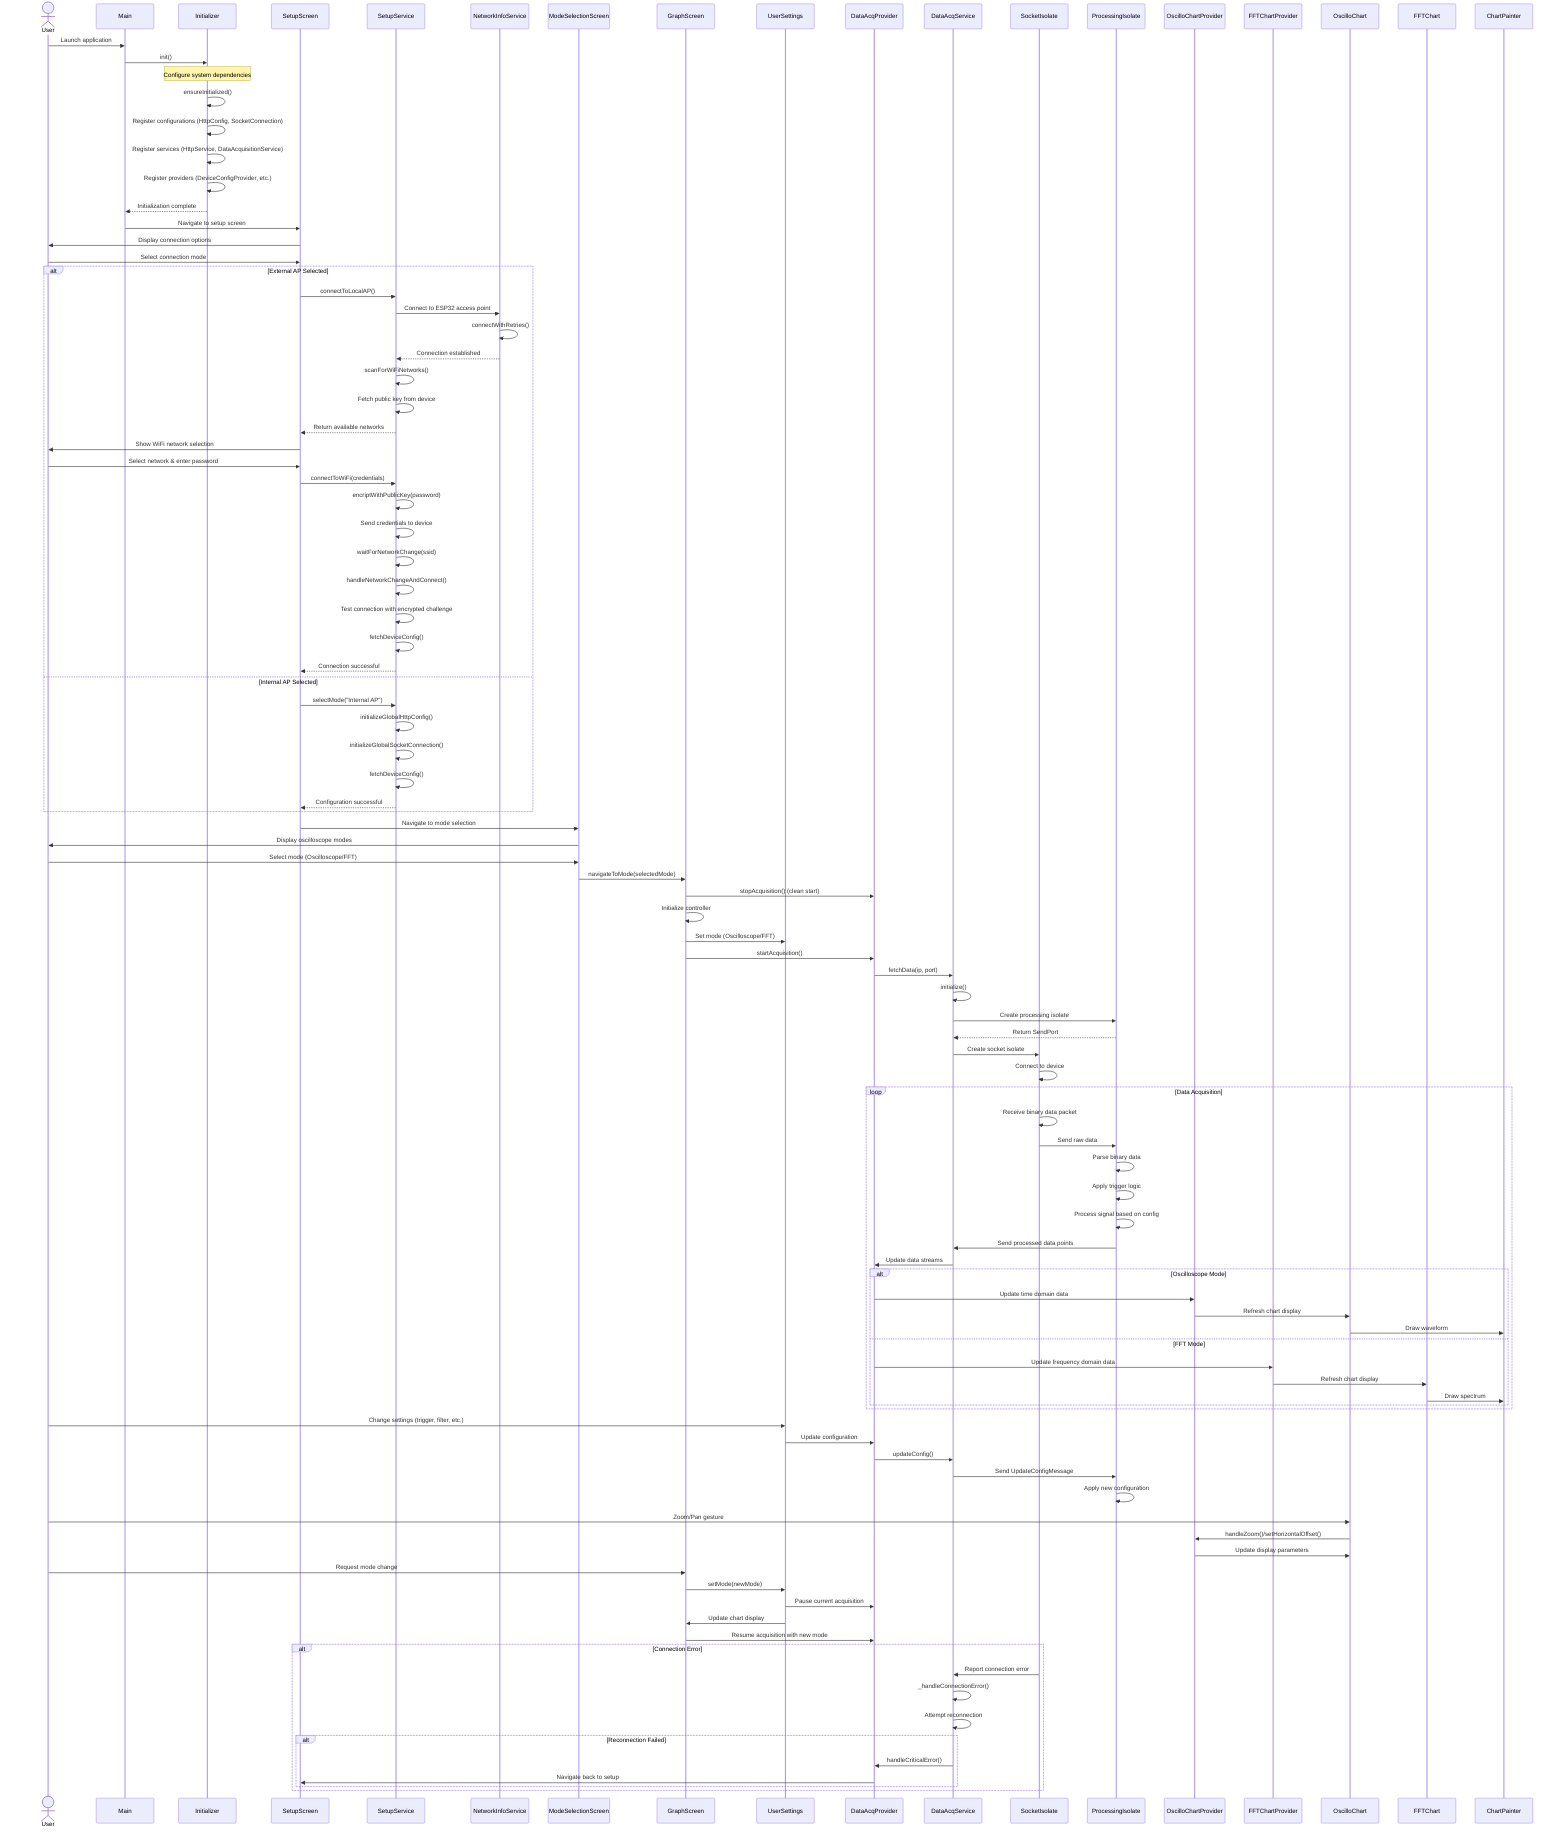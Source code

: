 sequenceDiagram
    actor User
    participant Main
    participant Initializer
    participant SetupScreen
    participant SetupService
    participant NetworkInfoService
    participant ModeSelectionScreen
    participant GraphScreen
    participant UserSettings
    participant DataAcqProvider
    participant DataAcqService
    participant SocketIsolate
    participant ProcessingIsolate
    participant OscilloChartProvider
    participant FFTChartProvider
    participant OscilloChart
    participant FFTChart
    participant ChartPainter

    %% Application Initialization
    User->>Main: Launch application
    Main->>Initializer: init()
    Note over Initializer: Configure system dependencies
    Initializer->>Initializer: ensureInitialized()
    Initializer->>Initializer: Register configurations (HttpConfig, SocketConnection)
    Initializer->>Initializer: Register services (HttpService, DataAcquisitionService)
    Initializer->>Initializer: Register providers (DeviceConfigProvider, etc.)
    Initializer-->>Main: Initialization complete
    Main->>SetupScreen: Navigate to setup screen
    
    %% Device Connection Flow
    SetupScreen->>User: Display connection options
    User->>SetupScreen: Select connection mode
    
    alt External AP Selected
        SetupScreen->>SetupService: connectToLocalAP()
        SetupService->>NetworkInfoService: Connect to ESP32 access point
        NetworkInfoService->>NetworkInfoService: connectWithRetries()
        NetworkInfoService-->>SetupService: Connection established
        SetupService->>SetupService: scanForWiFiNetworks()
        SetupService->>SetupService: Fetch public key from device
        SetupService-->>SetupScreen: Return available networks
        SetupScreen->>User: Show WiFi network selection
        User->>SetupScreen: Select network & enter password
        SetupScreen->>SetupService: connectToWiFi(credentials)
        SetupService->>SetupService: encriptWithPublicKey(password)
        SetupService->>SetupService: Send credentials to device
        SetupService->>SetupService: waitForNetworkChange(ssid)
        SetupService->>SetupService: handleNetworkChangeAndConnect()
        SetupService->>SetupService: Test connection with encrypted challenge
        SetupService->>SetupService: fetchDeviceConfig()
        SetupService-->>SetupScreen: Connection successful
    else Internal AP Selected
        SetupScreen->>SetupService: selectMode("Internal AP")
        SetupService->>SetupService: initializeGlobalHttpConfig()
        SetupService->>SetupService: initializeGlobalSocketConnection()
        SetupService->>SetupService: fetchDeviceConfig()
        SetupService-->>SetupScreen: Configuration successful
    end
    
    SetupScreen->>ModeSelectionScreen: Navigate to mode selection
    
    %% Mode Selection
    ModeSelectionScreen->>User: Display oscilloscope modes
    User->>ModeSelectionScreen: Select mode (Oscilloscope/FFT)
    ModeSelectionScreen->>GraphScreen: navigateToMode(selectedMode)
    
    %% Graph Screen Initialization
    GraphScreen->>DataAcqProvider: stopAcquisition() (clean start)
    GraphScreen->>GraphScreen: Initialize controller
    GraphScreen->>UserSettings: Set mode (Oscilloscope/FFT)
    
    %% Start Data Acquisition
    GraphScreen->>DataAcqProvider: startAcquisition()
    DataAcqProvider->>DataAcqService: fetchData(ip, port)
    DataAcqService->>DataAcqService: initialize()
    
    %% Create Isolates
    DataAcqService->>ProcessingIsolate: Create processing isolate
    ProcessingIsolate-->>DataAcqService: Return SendPort
    DataAcqService->>SocketIsolate: Create socket isolate
    SocketIsolate->>SocketIsolate: Connect to device
    
    %% Data Processing Workflow
    loop Data Acquisition
        SocketIsolate->>SocketIsolate: Receive binary data packet
        SocketIsolate->>ProcessingIsolate: Send raw data
        ProcessingIsolate->>ProcessingIsolate: Parse binary data
        ProcessingIsolate->>ProcessingIsolate: Apply trigger logic
        ProcessingIsolate->>ProcessingIsolate: Process signal based on config
        ProcessingIsolate->>DataAcqService: Send processed data points
        DataAcqService->>DataAcqProvider: Update data streams
        
        alt Oscilloscope Mode
            DataAcqProvider->>OscilloChartProvider: Update time domain data
            OscilloChartProvider->>OscilloChart: Refresh chart display
            OscilloChart->>ChartPainter: Draw waveform
        else FFT Mode
            DataAcqProvider->>FFTChartProvider: Update frequency domain data
            FFTChartProvider->>FFTChart: Refresh chart display
            FFTChart->>ChartPainter: Draw spectrum
        end
    end
    
    %% User Settings Interaction
    User->>UserSettings: Change settings (trigger, filter, etc.)
    UserSettings->>DataAcqProvider: Update configuration
    DataAcqProvider->>DataAcqService: updateConfig()
    DataAcqService->>ProcessingIsolate: Send UpdateConfigMessage
    ProcessingIsolate->>ProcessingIsolate: Apply new configuration
    
    %% Chart Interaction
    User->>OscilloChart: Zoom/Pan gesture
    OscilloChart->>OscilloChartProvider: handleZoom()/setHorizontalOffset()
    OscilloChartProvider->>OscilloChart: Update display parameters
    
    %% Mode Switching
    User->>GraphScreen: Request mode change
    GraphScreen->>UserSettings: setMode(newMode)
    UserSettings->>DataAcqProvider: Pause current acquisition
    UserSettings->>GraphScreen: Update chart display
    GraphScreen->>DataAcqProvider: Resume acquisition with new mode
    
    %% Error Handling Flow
    alt Connection Error
        SocketIsolate->>DataAcqService: Report connection error
        DataAcqService->>DataAcqService: _handleConnectionError()
        DataAcqService->>DataAcqService: Attempt reconnection
        
        alt Reconnection Failed
            DataAcqService->>DataAcqProvider: handleCriticalError()
            DataAcqProvider->>SetupScreen: Navigate back to setup
        end
    end